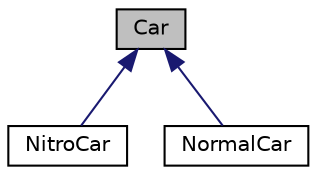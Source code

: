 digraph "Car"
{
  edge [fontname="Helvetica",fontsize="10",labelfontname="Helvetica",labelfontsize="10"];
  node [fontname="Helvetica",fontsize="10",shape=record];
  Node1 [label="Car",height=0.2,width=0.4,color="black", fillcolor="grey75", style="filled", fontcolor="black"];
  Node1 -> Node2 [dir="back",color="midnightblue",fontsize="10",style="solid"];
  Node2 [label="NitroCar",height=0.2,width=0.4,color="black", fillcolor="white", style="filled",URL="$classNitroCar.html"];
  Node1 -> Node3 [dir="back",color="midnightblue",fontsize="10",style="solid"];
  Node3 [label="NormalCar",height=0.2,width=0.4,color="black", fillcolor="white", style="filled",URL="$classNormalCar.html"];
}
